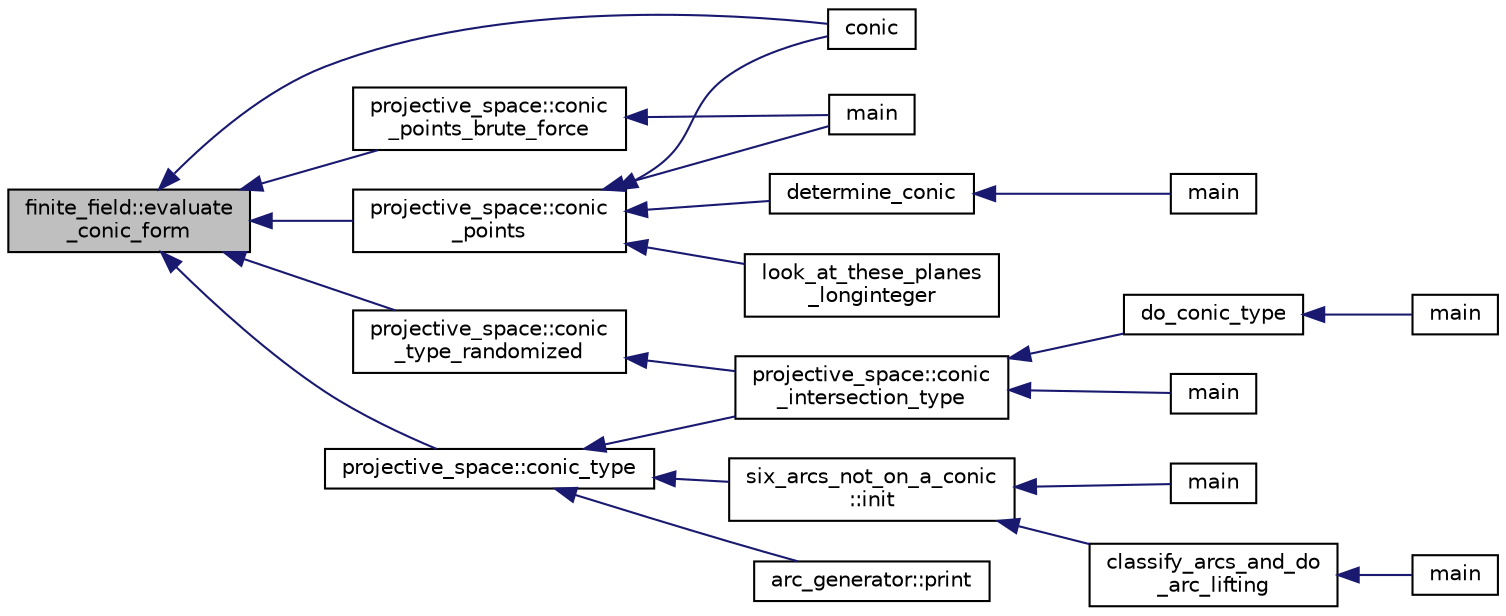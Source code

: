 digraph "finite_field::evaluate_conic_form"
{
  edge [fontname="Helvetica",fontsize="10",labelfontname="Helvetica",labelfontsize="10"];
  node [fontname="Helvetica",fontsize="10",shape=record];
  rankdir="LR";
  Node2699 [label="finite_field::evaluate\l_conic_form",height=0.2,width=0.4,color="black", fillcolor="grey75", style="filled", fontcolor="black"];
  Node2699 -> Node2700 [dir="back",color="midnightblue",fontsize="10",style="solid",fontname="Helvetica"];
  Node2700 [label="conic",height=0.2,width=0.4,color="black", fillcolor="white", style="filled",URL="$d4/de8/conic_8_c.html#a96def9474b981a9d5831a9b48d85d652"];
  Node2699 -> Node2701 [dir="back",color="midnightblue",fontsize="10",style="solid",fontname="Helvetica"];
  Node2701 [label="projective_space::conic\l_points_brute_force",height=0.2,width=0.4,color="black", fillcolor="white", style="filled",URL="$d2/d17/classprojective__space.html#af4a32fbd4850227dd2dd12b095d4967f"];
  Node2701 -> Node2702 [dir="back",color="midnightblue",fontsize="10",style="solid",fontname="Helvetica"];
  Node2702 [label="main",height=0.2,width=0.4,color="black", fillcolor="white", style="filled",URL="$de/d27/determine__conic_8_c.html#a3c04138a5bfe5d72780bb7e82a18e627"];
  Node2699 -> Node2703 [dir="back",color="midnightblue",fontsize="10",style="solid",fontname="Helvetica"];
  Node2703 [label="projective_space::conic\l_points",height=0.2,width=0.4,color="black", fillcolor="white", style="filled",URL="$d2/d17/classprojective__space.html#ac89e189c57d38120fd83fec078fd59e8"];
  Node2703 -> Node2700 [dir="back",color="midnightblue",fontsize="10",style="solid",fontname="Helvetica"];
  Node2703 -> Node2704 [dir="back",color="midnightblue",fontsize="10",style="solid",fontname="Helvetica"];
  Node2704 [label="look_at_these_planes\l_longinteger",height=0.2,width=0.4,color="black", fillcolor="white", style="filled",URL="$da/d90/analyze_8_c.html#ae230005122bb89f7409f5937134b73bf"];
  Node2703 -> Node2702 [dir="back",color="midnightblue",fontsize="10",style="solid",fontname="Helvetica"];
  Node2703 -> Node2705 [dir="back",color="midnightblue",fontsize="10",style="solid",fontname="Helvetica"];
  Node2705 [label="determine_conic",height=0.2,width=0.4,color="black", fillcolor="white", style="filled",URL="$d5/d87/globals_8h.html#a1f36b2be45a6576165929165abb56f1e"];
  Node2705 -> Node2706 [dir="back",color="midnightblue",fontsize="10",style="solid",fontname="Helvetica"];
  Node2706 [label="main",height=0.2,width=0.4,color="black", fillcolor="white", style="filled",URL="$d4/de8/conic_8_c.html#a3c04138a5bfe5d72780bb7e82a18e627"];
  Node2699 -> Node2707 [dir="back",color="midnightblue",fontsize="10",style="solid",fontname="Helvetica"];
  Node2707 [label="projective_space::conic\l_type_randomized",height=0.2,width=0.4,color="black", fillcolor="white", style="filled",URL="$d2/d17/classprojective__space.html#af486b51daa10b4de0c8b50fb5c1c2ee7"];
  Node2707 -> Node2708 [dir="back",color="midnightblue",fontsize="10",style="solid",fontname="Helvetica"];
  Node2708 [label="projective_space::conic\l_intersection_type",height=0.2,width=0.4,color="black", fillcolor="white", style="filled",URL="$d2/d17/classprojective__space.html#a8f3472a2e9af4ac7874a5195ec6e0d58"];
  Node2708 -> Node2709 [dir="back",color="midnightblue",fontsize="10",style="solid",fontname="Helvetica"];
  Node2709 [label="main",height=0.2,width=0.4,color="black", fillcolor="white", style="filled",URL="$d7/d29/process___p_g_8_c.html#a3c04138a5bfe5d72780bb7e82a18e627"];
  Node2708 -> Node2710 [dir="back",color="midnightblue",fontsize="10",style="solid",fontname="Helvetica"];
  Node2710 [label="do_conic_type",height=0.2,width=0.4,color="black", fillcolor="white", style="filled",URL="$d4/d67/geometry_8h.html#a24883e05d0dde961023596ca7682a2ef"];
  Node2710 -> Node2711 [dir="back",color="midnightblue",fontsize="10",style="solid",fontname="Helvetica"];
  Node2711 [label="main",height=0.2,width=0.4,color="black", fillcolor="white", style="filled",URL="$d0/d2f/process_8_c.html#a3c04138a5bfe5d72780bb7e82a18e627"];
  Node2699 -> Node2712 [dir="back",color="midnightblue",fontsize="10",style="solid",fontname="Helvetica"];
  Node2712 [label="projective_space::conic_type",height=0.2,width=0.4,color="black", fillcolor="white", style="filled",URL="$d2/d17/classprojective__space.html#af5a8dcbc4bbe1638c3037b949b3b3306"];
  Node2712 -> Node2708 [dir="back",color="midnightblue",fontsize="10",style="solid",fontname="Helvetica"];
  Node2712 -> Node2713 [dir="back",color="midnightblue",fontsize="10",style="solid",fontname="Helvetica"];
  Node2713 [label="arc_generator::print",height=0.2,width=0.4,color="black", fillcolor="white", style="filled",URL="$d4/d21/classarc__generator.html#a4ae2e25ba85a60fb2a90a7b4f52675f7"];
  Node2712 -> Node2714 [dir="back",color="midnightblue",fontsize="10",style="solid",fontname="Helvetica"];
  Node2714 [label="six_arcs_not_on_a_conic\l::init",height=0.2,width=0.4,color="black", fillcolor="white", style="filled",URL="$d8/de6/classsix__arcs__not__on__a__conic.html#a7a4d5cf8a098488729934cfa8a70944a"];
  Node2714 -> Node2715 [dir="back",color="midnightblue",fontsize="10",style="solid",fontname="Helvetica"];
  Node2715 [label="classify_arcs_and_do\l_arc_lifting",height=0.2,width=0.4,color="black", fillcolor="white", style="filled",URL="$d6/dc3/arc__lifting__main_8_c.html#afdd7be16f16b8c71e9a72fe5f6a0b59c"];
  Node2715 -> Node2716 [dir="back",color="midnightblue",fontsize="10",style="solid",fontname="Helvetica"];
  Node2716 [label="main",height=0.2,width=0.4,color="black", fillcolor="white", style="filled",URL="$d6/dc3/arc__lifting__main_8_c.html#a217dbf8b442f20279ea00b898af96f52"];
  Node2714 -> Node2717 [dir="back",color="midnightblue",fontsize="10",style="solid",fontname="Helvetica"];
  Node2717 [label="main",height=0.2,width=0.4,color="black", fillcolor="white", style="filled",URL="$d2/dfa/create__surface__main_8_c.html#a217dbf8b442f20279ea00b898af96f52"];
}
